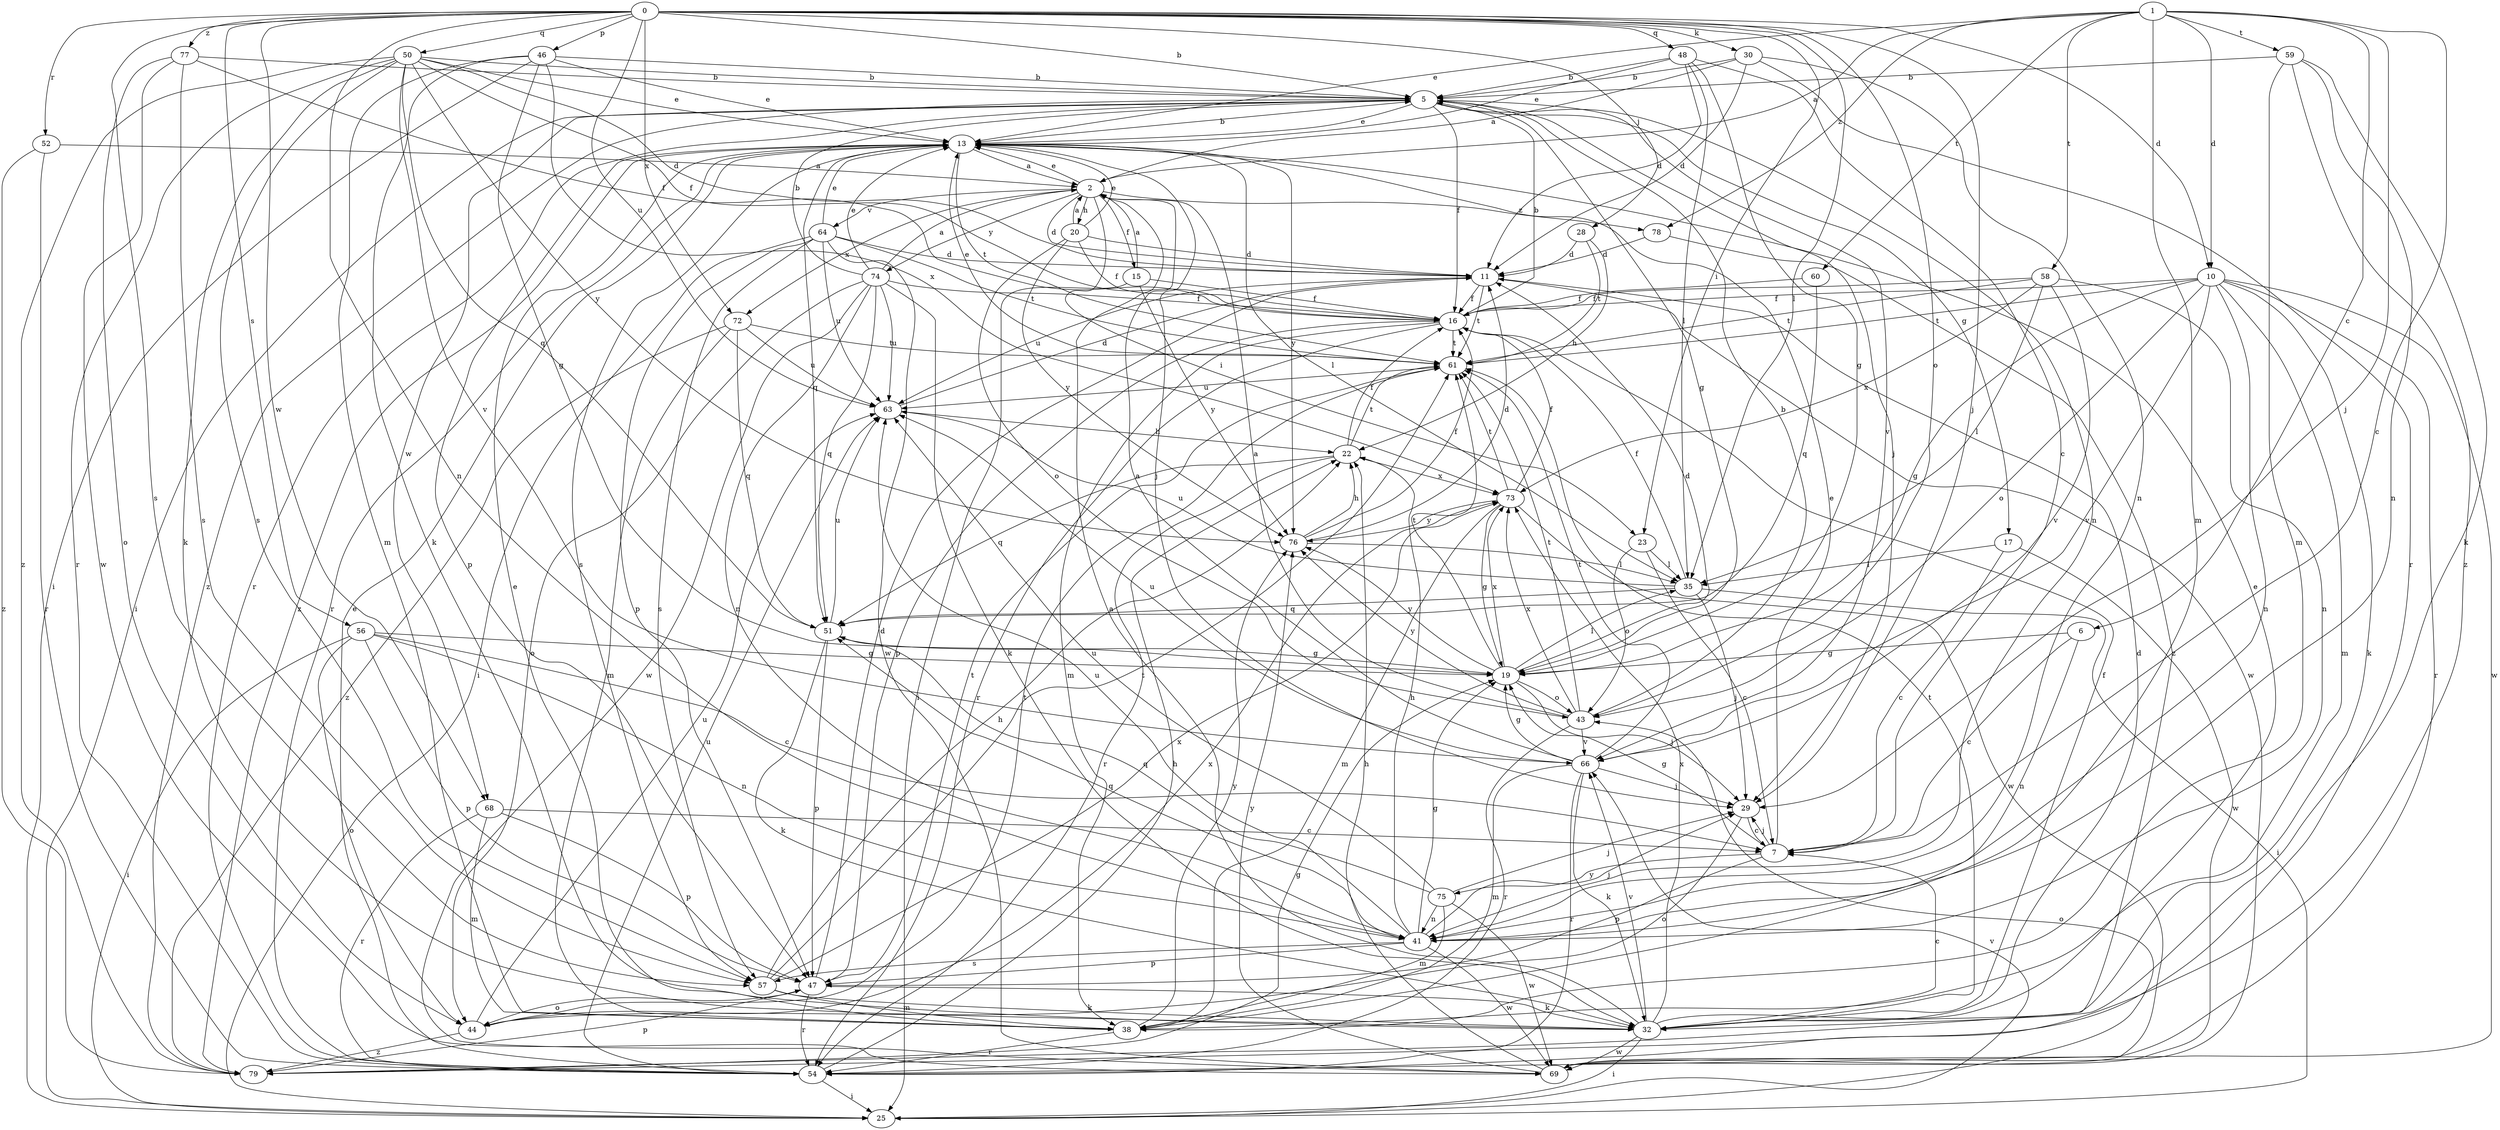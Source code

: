 strict digraph  {
0;
1;
2;
5;
6;
7;
10;
11;
13;
15;
16;
17;
19;
20;
22;
23;
25;
28;
29;
30;
32;
35;
38;
41;
43;
44;
46;
47;
48;
50;
51;
52;
54;
56;
57;
58;
59;
60;
61;
63;
64;
66;
68;
69;
72;
73;
74;
75;
76;
77;
78;
79;
0 -> 5  [label=b];
0 -> 10  [label=d];
0 -> 23  [label=i];
0 -> 28  [label=j];
0 -> 29  [label=j];
0 -> 30  [label=k];
0 -> 35  [label=l];
0 -> 41  [label=n];
0 -> 43  [label=o];
0 -> 46  [label=p];
0 -> 48  [label=q];
0 -> 50  [label=q];
0 -> 52  [label=r];
0 -> 56  [label=s];
0 -> 57  [label=s];
0 -> 63  [label=u];
0 -> 68  [label=w];
0 -> 72  [label=x];
0 -> 77  [label=z];
1 -> 2  [label=a];
1 -> 6  [label=c];
1 -> 7  [label=c];
1 -> 10  [label=d];
1 -> 13  [label=e];
1 -> 29  [label=j];
1 -> 38  [label=m];
1 -> 58  [label=t];
1 -> 59  [label=t];
1 -> 60  [label=t];
1 -> 78  [label=z];
2 -> 11  [label=d];
2 -> 13  [label=e];
2 -> 15  [label=f];
2 -> 20  [label=h];
2 -> 23  [label=i];
2 -> 64  [label=v];
2 -> 72  [label=x];
2 -> 74  [label=y];
2 -> 78  [label=z];
5 -> 13  [label=e];
5 -> 16  [label=f];
5 -> 17  [label=g];
5 -> 19  [label=g];
5 -> 25  [label=i];
5 -> 29  [label=j];
5 -> 41  [label=n];
5 -> 54  [label=r];
5 -> 66  [label=v];
5 -> 68  [label=w];
5 -> 79  [label=z];
6 -> 7  [label=c];
6 -> 19  [label=g];
6 -> 41  [label=n];
7 -> 13  [label=e];
7 -> 19  [label=g];
7 -> 29  [label=j];
7 -> 47  [label=p];
7 -> 75  [label=y];
10 -> 16  [label=f];
10 -> 19  [label=g];
10 -> 32  [label=k];
10 -> 38  [label=m];
10 -> 41  [label=n];
10 -> 43  [label=o];
10 -> 54  [label=r];
10 -> 61  [label=t];
10 -> 66  [label=v];
10 -> 69  [label=w];
11 -> 16  [label=f];
11 -> 61  [label=t];
11 -> 63  [label=u];
11 -> 69  [label=w];
13 -> 2  [label=a];
13 -> 5  [label=b];
13 -> 29  [label=j];
13 -> 35  [label=l];
13 -> 47  [label=p];
13 -> 51  [label=q];
13 -> 54  [label=r];
13 -> 57  [label=s];
13 -> 61  [label=t];
13 -> 76  [label=y];
13 -> 79  [label=z];
15 -> 2  [label=a];
15 -> 16  [label=f];
15 -> 25  [label=i];
15 -> 76  [label=y];
16 -> 5  [label=b];
16 -> 38  [label=m];
16 -> 47  [label=p];
16 -> 54  [label=r];
16 -> 61  [label=t];
17 -> 7  [label=c];
17 -> 35  [label=l];
17 -> 69  [label=w];
19 -> 11  [label=d];
19 -> 29  [label=j];
19 -> 35  [label=l];
19 -> 43  [label=o];
19 -> 61  [label=t];
19 -> 73  [label=x];
19 -> 76  [label=y];
20 -> 2  [label=a];
20 -> 11  [label=d];
20 -> 13  [label=e];
20 -> 16  [label=f];
20 -> 43  [label=o];
20 -> 76  [label=y];
22 -> 16  [label=f];
22 -> 51  [label=q];
22 -> 54  [label=r];
22 -> 61  [label=t];
22 -> 73  [label=x];
23 -> 7  [label=c];
23 -> 35  [label=l];
23 -> 43  [label=o];
25 -> 43  [label=o];
25 -> 66  [label=v];
28 -> 11  [label=d];
28 -> 22  [label=h];
28 -> 61  [label=t];
29 -> 7  [label=c];
29 -> 44  [label=o];
30 -> 2  [label=a];
30 -> 5  [label=b];
30 -> 11  [label=d];
30 -> 41  [label=n];
30 -> 54  [label=r];
32 -> 2  [label=a];
32 -> 7  [label=c];
32 -> 11  [label=d];
32 -> 13  [label=e];
32 -> 16  [label=f];
32 -> 25  [label=i];
32 -> 61  [label=t];
32 -> 66  [label=v];
32 -> 69  [label=w];
32 -> 73  [label=x];
35 -> 16  [label=f];
35 -> 25  [label=i];
35 -> 29  [label=j];
35 -> 51  [label=q];
35 -> 63  [label=u];
38 -> 13  [label=e];
38 -> 54  [label=r];
38 -> 76  [label=y];
41 -> 19  [label=g];
41 -> 22  [label=h];
41 -> 29  [label=j];
41 -> 47  [label=p];
41 -> 51  [label=q];
41 -> 57  [label=s];
41 -> 63  [label=u];
41 -> 69  [label=w];
43 -> 2  [label=a];
43 -> 5  [label=b];
43 -> 54  [label=r];
43 -> 61  [label=t];
43 -> 66  [label=v];
43 -> 73  [label=x];
43 -> 76  [label=y];
44 -> 61  [label=t];
44 -> 63  [label=u];
44 -> 73  [label=x];
44 -> 79  [label=z];
46 -> 5  [label=b];
46 -> 13  [label=e];
46 -> 19  [label=g];
46 -> 25  [label=i];
46 -> 32  [label=k];
46 -> 38  [label=m];
46 -> 73  [label=x];
47 -> 11  [label=d];
47 -> 32  [label=k];
47 -> 44  [label=o];
47 -> 54  [label=r];
47 -> 61  [label=t];
48 -> 5  [label=b];
48 -> 7  [label=c];
48 -> 11  [label=d];
48 -> 13  [label=e];
48 -> 19  [label=g];
48 -> 35  [label=l];
50 -> 5  [label=b];
50 -> 11  [label=d];
50 -> 13  [label=e];
50 -> 16  [label=f];
50 -> 32  [label=k];
50 -> 51  [label=q];
50 -> 54  [label=r];
50 -> 57  [label=s];
50 -> 66  [label=v];
50 -> 76  [label=y];
50 -> 79  [label=z];
51 -> 19  [label=g];
51 -> 32  [label=k];
51 -> 47  [label=p];
51 -> 63  [label=u];
52 -> 2  [label=a];
52 -> 54  [label=r];
52 -> 79  [label=z];
54 -> 13  [label=e];
54 -> 22  [label=h];
54 -> 25  [label=i];
54 -> 63  [label=u];
56 -> 7  [label=c];
56 -> 19  [label=g];
56 -> 25  [label=i];
56 -> 41  [label=n];
56 -> 44  [label=o];
56 -> 47  [label=p];
57 -> 22  [label=h];
57 -> 32  [label=k];
57 -> 38  [label=m];
57 -> 61  [label=t];
57 -> 73  [label=x];
58 -> 16  [label=f];
58 -> 35  [label=l];
58 -> 41  [label=n];
58 -> 61  [label=t];
58 -> 66  [label=v];
58 -> 73  [label=x];
59 -> 5  [label=b];
59 -> 32  [label=k];
59 -> 38  [label=m];
59 -> 41  [label=n];
59 -> 79  [label=z];
60 -> 16  [label=f];
60 -> 51  [label=q];
61 -> 13  [label=e];
61 -> 63  [label=u];
63 -> 11  [label=d];
63 -> 22  [label=h];
64 -> 11  [label=d];
64 -> 13  [label=e];
64 -> 25  [label=i];
64 -> 47  [label=p];
64 -> 57  [label=s];
64 -> 61  [label=t];
64 -> 63  [label=u];
64 -> 69  [label=w];
66 -> 2  [label=a];
66 -> 19  [label=g];
66 -> 29  [label=j];
66 -> 32  [label=k];
66 -> 38  [label=m];
66 -> 54  [label=r];
66 -> 61  [label=t];
66 -> 63  [label=u];
68 -> 7  [label=c];
68 -> 38  [label=m];
68 -> 47  [label=p];
68 -> 54  [label=r];
69 -> 22  [label=h];
69 -> 76  [label=y];
72 -> 38  [label=m];
72 -> 51  [label=q];
72 -> 61  [label=t];
72 -> 63  [label=u];
72 -> 79  [label=z];
73 -> 16  [label=f];
73 -> 19  [label=g];
73 -> 38  [label=m];
73 -> 61  [label=t];
73 -> 69  [label=w];
73 -> 76  [label=y];
74 -> 2  [label=a];
74 -> 5  [label=b];
74 -> 13  [label=e];
74 -> 16  [label=f];
74 -> 32  [label=k];
74 -> 41  [label=n];
74 -> 44  [label=o];
74 -> 51  [label=q];
74 -> 63  [label=u];
74 -> 69  [label=w];
75 -> 29  [label=j];
75 -> 38  [label=m];
75 -> 41  [label=n];
75 -> 51  [label=q];
75 -> 63  [label=u];
75 -> 69  [label=w];
76 -> 11  [label=d];
76 -> 16  [label=f];
76 -> 22  [label=h];
76 -> 35  [label=l];
77 -> 5  [label=b];
77 -> 16  [label=f];
77 -> 44  [label=o];
77 -> 57  [label=s];
77 -> 69  [label=w];
78 -> 11  [label=d];
78 -> 79  [label=z];
79 -> 19  [label=g];
79 -> 47  [label=p];
}
